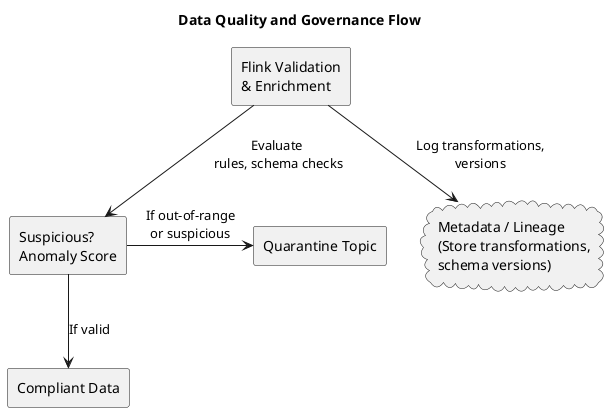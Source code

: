 @startuml
title Data Quality and Governance Flow

skinparam shadowing false

rectangle "Flink Validation\n& Enrichment" as VALIDATE
rectangle "Suspicious?\nAnomaly Score" as ANOMALY
rectangle "Quarantine Topic" as QUAR
rectangle "Compliant Data" as GOOD
cloud "Metadata / Lineage\n(Store transformations,\nschema versions)" as META

VALIDATE -down-> ANOMALY : Evaluate \nrules, schema checks
ANOMALY -right-> QUAR : If out-of-range\nor suspicious
ANOMALY -down-> GOOD : If valid
VALIDATE --> META : Log transformations,\nversions
@enduml
